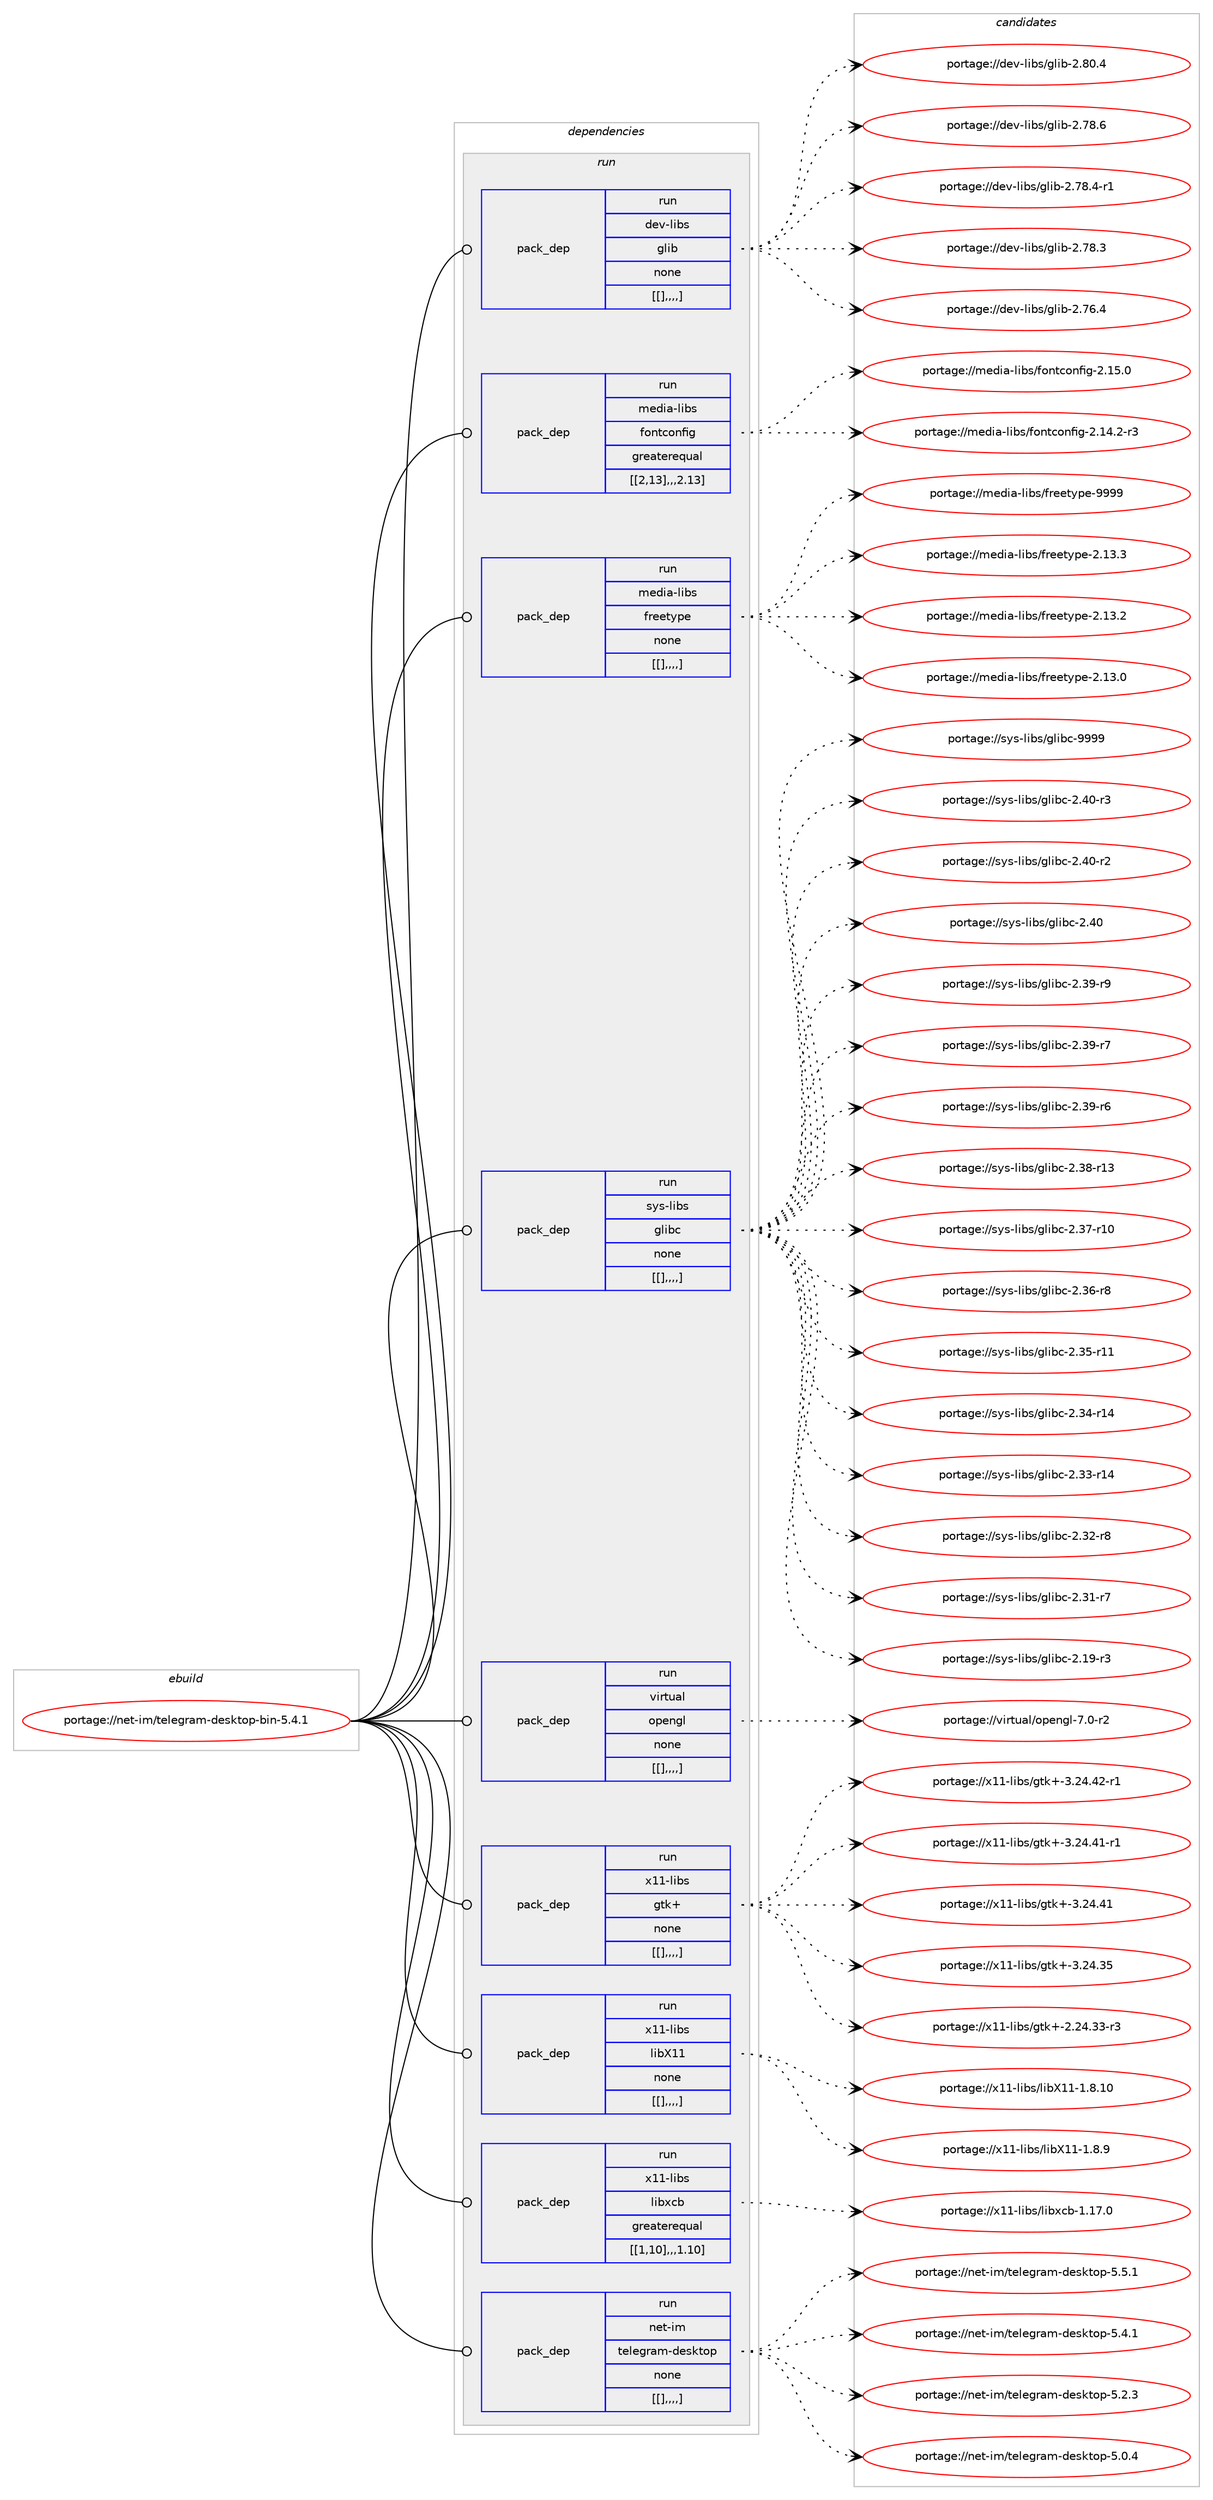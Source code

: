 digraph prolog {

# *************
# Graph options
# *************

newrank=true;
concentrate=true;
compound=true;
graph [rankdir=LR,fontname=Helvetica,fontsize=10,ranksep=1.5];#, ranksep=2.5, nodesep=0.2];
edge  [arrowhead=vee];
node  [fontname=Helvetica,fontsize=10];

# **********
# The ebuild
# **********

subgraph cluster_leftcol {
color=gray;
label=<<i>ebuild</i>>;
id [label="portage://net-im/telegram-desktop-bin-5.4.1", color=red, width=4, href="../net-im/telegram-desktop-bin-5.4.1.svg"];
}

# ****************
# The dependencies
# ****************

subgraph cluster_midcol {
color=gray;
label=<<i>dependencies</i>>;
subgraph cluster_compile {
fillcolor="#eeeeee";
style=filled;
label=<<i>compile</i>>;
}
subgraph cluster_compileandrun {
fillcolor="#eeeeee";
style=filled;
label=<<i>compile and run</i>>;
}
subgraph cluster_run {
fillcolor="#eeeeee";
style=filled;
label=<<i>run</i>>;
subgraph pack273648 {
dependency373360 [label=<<TABLE BORDER="0" CELLBORDER="1" CELLSPACING="0" CELLPADDING="4" WIDTH="220"><TR><TD ROWSPAN="6" CELLPADDING="30">pack_dep</TD></TR><TR><TD WIDTH="110">run</TD></TR><TR><TD>dev-libs</TD></TR><TR><TD>glib</TD></TR><TR><TD>none</TD></TR><TR><TD>[[],,,,]</TD></TR></TABLE>>, shape=none, color=blue];
}
id:e -> dependency373360:w [weight=20,style="solid",arrowhead="odot"];
subgraph pack273649 {
dependency373361 [label=<<TABLE BORDER="0" CELLBORDER="1" CELLSPACING="0" CELLPADDING="4" WIDTH="220"><TR><TD ROWSPAN="6" CELLPADDING="30">pack_dep</TD></TR><TR><TD WIDTH="110">run</TD></TR><TR><TD>media-libs</TD></TR><TR><TD>fontconfig</TD></TR><TR><TD>greaterequal</TD></TR><TR><TD>[[2,13],,,2.13]</TD></TR></TABLE>>, shape=none, color=blue];
}
id:e -> dependency373361:w [weight=20,style="solid",arrowhead="odot"];
subgraph pack273650 {
dependency373362 [label=<<TABLE BORDER="0" CELLBORDER="1" CELLSPACING="0" CELLPADDING="4" WIDTH="220"><TR><TD ROWSPAN="6" CELLPADDING="30">pack_dep</TD></TR><TR><TD WIDTH="110">run</TD></TR><TR><TD>media-libs</TD></TR><TR><TD>freetype</TD></TR><TR><TD>none</TD></TR><TR><TD>[[],,,,]</TD></TR></TABLE>>, shape=none, color=blue];
}
id:e -> dependency373362:w [weight=20,style="solid",arrowhead="odot"];
subgraph pack273651 {
dependency373363 [label=<<TABLE BORDER="0" CELLBORDER="1" CELLSPACING="0" CELLPADDING="4" WIDTH="220"><TR><TD ROWSPAN="6" CELLPADDING="30">pack_dep</TD></TR><TR><TD WIDTH="110">run</TD></TR><TR><TD>sys-libs</TD></TR><TR><TD>glibc</TD></TR><TR><TD>none</TD></TR><TR><TD>[[],,,,]</TD></TR></TABLE>>, shape=none, color=blue];
}
id:e -> dependency373363:w [weight=20,style="solid",arrowhead="odot"];
subgraph pack273652 {
dependency373364 [label=<<TABLE BORDER="0" CELLBORDER="1" CELLSPACING="0" CELLPADDING="4" WIDTH="220"><TR><TD ROWSPAN="6" CELLPADDING="30">pack_dep</TD></TR><TR><TD WIDTH="110">run</TD></TR><TR><TD>virtual</TD></TR><TR><TD>opengl</TD></TR><TR><TD>none</TD></TR><TR><TD>[[],,,,]</TD></TR></TABLE>>, shape=none, color=blue];
}
id:e -> dependency373364:w [weight=20,style="solid",arrowhead="odot"];
subgraph pack273653 {
dependency373365 [label=<<TABLE BORDER="0" CELLBORDER="1" CELLSPACING="0" CELLPADDING="4" WIDTH="220"><TR><TD ROWSPAN="6" CELLPADDING="30">pack_dep</TD></TR><TR><TD WIDTH="110">run</TD></TR><TR><TD>x11-libs</TD></TR><TR><TD>gtk+</TD></TR><TR><TD>none</TD></TR><TR><TD>[[],,,,]</TD></TR></TABLE>>, shape=none, color=blue];
}
id:e -> dependency373365:w [weight=20,style="solid",arrowhead="odot"];
subgraph pack273654 {
dependency373366 [label=<<TABLE BORDER="0" CELLBORDER="1" CELLSPACING="0" CELLPADDING="4" WIDTH="220"><TR><TD ROWSPAN="6" CELLPADDING="30">pack_dep</TD></TR><TR><TD WIDTH="110">run</TD></TR><TR><TD>x11-libs</TD></TR><TR><TD>libX11</TD></TR><TR><TD>none</TD></TR><TR><TD>[[],,,,]</TD></TR></TABLE>>, shape=none, color=blue];
}
id:e -> dependency373366:w [weight=20,style="solid",arrowhead="odot"];
subgraph pack273655 {
dependency373367 [label=<<TABLE BORDER="0" CELLBORDER="1" CELLSPACING="0" CELLPADDING="4" WIDTH="220"><TR><TD ROWSPAN="6" CELLPADDING="30">pack_dep</TD></TR><TR><TD WIDTH="110">run</TD></TR><TR><TD>x11-libs</TD></TR><TR><TD>libxcb</TD></TR><TR><TD>greaterequal</TD></TR><TR><TD>[[1,10],,,1.10]</TD></TR></TABLE>>, shape=none, color=blue];
}
id:e -> dependency373367:w [weight=20,style="solid",arrowhead="odot"];
subgraph pack273656 {
dependency373368 [label=<<TABLE BORDER="0" CELLBORDER="1" CELLSPACING="0" CELLPADDING="4" WIDTH="220"><TR><TD ROWSPAN="6" CELLPADDING="30">pack_dep</TD></TR><TR><TD WIDTH="110">run</TD></TR><TR><TD>net-im</TD></TR><TR><TD>telegram-desktop</TD></TR><TR><TD>none</TD></TR><TR><TD>[[],,,,]</TD></TR></TABLE>>, shape=none, color=blue];
}
id:e -> dependency373368:w [weight=20,style="solid",arrowhead="odot"];
}
}

# **************
# The candidates
# **************

subgraph cluster_choices {
rank=same;
color=gray;
label=<<i>candidates</i>>;

subgraph choice273648 {
color=black;
nodesep=1;
choice1001011184510810598115471031081059845504656484652 [label="portage://dev-libs/glib-2.80.4", color=red, width=4,href="../dev-libs/glib-2.80.4.svg"];
choice1001011184510810598115471031081059845504655564654 [label="portage://dev-libs/glib-2.78.6", color=red, width=4,href="../dev-libs/glib-2.78.6.svg"];
choice10010111845108105981154710310810598455046555646524511449 [label="portage://dev-libs/glib-2.78.4-r1", color=red, width=4,href="../dev-libs/glib-2.78.4-r1.svg"];
choice1001011184510810598115471031081059845504655564651 [label="portage://dev-libs/glib-2.78.3", color=red, width=4,href="../dev-libs/glib-2.78.3.svg"];
choice1001011184510810598115471031081059845504655544652 [label="portage://dev-libs/glib-2.76.4", color=red, width=4,href="../dev-libs/glib-2.76.4.svg"];
dependency373360:e -> choice1001011184510810598115471031081059845504656484652:w [style=dotted,weight="100"];
dependency373360:e -> choice1001011184510810598115471031081059845504655564654:w [style=dotted,weight="100"];
dependency373360:e -> choice10010111845108105981154710310810598455046555646524511449:w [style=dotted,weight="100"];
dependency373360:e -> choice1001011184510810598115471031081059845504655564651:w [style=dotted,weight="100"];
dependency373360:e -> choice1001011184510810598115471031081059845504655544652:w [style=dotted,weight="100"];
}
subgraph choice273649 {
color=black;
nodesep=1;
choice109101100105974510810598115471021111101169911111010210510345504649534648 [label="portage://media-libs/fontconfig-2.15.0", color=red, width=4,href="../media-libs/fontconfig-2.15.0.svg"];
choice1091011001059745108105981154710211111011699111110102105103455046495246504511451 [label="portage://media-libs/fontconfig-2.14.2-r3", color=red, width=4,href="../media-libs/fontconfig-2.14.2-r3.svg"];
dependency373361:e -> choice109101100105974510810598115471021111101169911111010210510345504649534648:w [style=dotted,weight="100"];
dependency373361:e -> choice1091011001059745108105981154710211111011699111110102105103455046495246504511451:w [style=dotted,weight="100"];
}
subgraph choice273650 {
color=black;
nodesep=1;
choice109101100105974510810598115471021141011011161211121014557575757 [label="portage://media-libs/freetype-9999", color=red, width=4,href="../media-libs/freetype-9999.svg"];
choice1091011001059745108105981154710211410110111612111210145504649514651 [label="portage://media-libs/freetype-2.13.3", color=red, width=4,href="../media-libs/freetype-2.13.3.svg"];
choice1091011001059745108105981154710211410110111612111210145504649514650 [label="portage://media-libs/freetype-2.13.2", color=red, width=4,href="../media-libs/freetype-2.13.2.svg"];
choice1091011001059745108105981154710211410110111612111210145504649514648 [label="portage://media-libs/freetype-2.13.0", color=red, width=4,href="../media-libs/freetype-2.13.0.svg"];
dependency373362:e -> choice109101100105974510810598115471021141011011161211121014557575757:w [style=dotted,weight="100"];
dependency373362:e -> choice1091011001059745108105981154710211410110111612111210145504649514651:w [style=dotted,weight="100"];
dependency373362:e -> choice1091011001059745108105981154710211410110111612111210145504649514650:w [style=dotted,weight="100"];
dependency373362:e -> choice1091011001059745108105981154710211410110111612111210145504649514648:w [style=dotted,weight="100"];
}
subgraph choice273651 {
color=black;
nodesep=1;
choice11512111545108105981154710310810598994557575757 [label="portage://sys-libs/glibc-9999", color=red, width=4,href="../sys-libs/glibc-9999.svg"];
choice115121115451081059811547103108105989945504652484511451 [label="portage://sys-libs/glibc-2.40-r3", color=red, width=4,href="../sys-libs/glibc-2.40-r3.svg"];
choice115121115451081059811547103108105989945504652484511450 [label="portage://sys-libs/glibc-2.40-r2", color=red, width=4,href="../sys-libs/glibc-2.40-r2.svg"];
choice11512111545108105981154710310810598994550465248 [label="portage://sys-libs/glibc-2.40", color=red, width=4,href="../sys-libs/glibc-2.40.svg"];
choice115121115451081059811547103108105989945504651574511457 [label="portage://sys-libs/glibc-2.39-r9", color=red, width=4,href="../sys-libs/glibc-2.39-r9.svg"];
choice115121115451081059811547103108105989945504651574511455 [label="portage://sys-libs/glibc-2.39-r7", color=red, width=4,href="../sys-libs/glibc-2.39-r7.svg"];
choice115121115451081059811547103108105989945504651574511454 [label="portage://sys-libs/glibc-2.39-r6", color=red, width=4,href="../sys-libs/glibc-2.39-r6.svg"];
choice11512111545108105981154710310810598994550465156451144951 [label="portage://sys-libs/glibc-2.38-r13", color=red, width=4,href="../sys-libs/glibc-2.38-r13.svg"];
choice11512111545108105981154710310810598994550465155451144948 [label="portage://sys-libs/glibc-2.37-r10", color=red, width=4,href="../sys-libs/glibc-2.37-r10.svg"];
choice115121115451081059811547103108105989945504651544511456 [label="portage://sys-libs/glibc-2.36-r8", color=red, width=4,href="../sys-libs/glibc-2.36-r8.svg"];
choice11512111545108105981154710310810598994550465153451144949 [label="portage://sys-libs/glibc-2.35-r11", color=red, width=4,href="../sys-libs/glibc-2.35-r11.svg"];
choice11512111545108105981154710310810598994550465152451144952 [label="portage://sys-libs/glibc-2.34-r14", color=red, width=4,href="../sys-libs/glibc-2.34-r14.svg"];
choice11512111545108105981154710310810598994550465151451144952 [label="portage://sys-libs/glibc-2.33-r14", color=red, width=4,href="../sys-libs/glibc-2.33-r14.svg"];
choice115121115451081059811547103108105989945504651504511456 [label="portage://sys-libs/glibc-2.32-r8", color=red, width=4,href="../sys-libs/glibc-2.32-r8.svg"];
choice115121115451081059811547103108105989945504651494511455 [label="portage://sys-libs/glibc-2.31-r7", color=red, width=4,href="../sys-libs/glibc-2.31-r7.svg"];
choice115121115451081059811547103108105989945504649574511451 [label="portage://sys-libs/glibc-2.19-r3", color=red, width=4,href="../sys-libs/glibc-2.19-r3.svg"];
dependency373363:e -> choice11512111545108105981154710310810598994557575757:w [style=dotted,weight="100"];
dependency373363:e -> choice115121115451081059811547103108105989945504652484511451:w [style=dotted,weight="100"];
dependency373363:e -> choice115121115451081059811547103108105989945504652484511450:w [style=dotted,weight="100"];
dependency373363:e -> choice11512111545108105981154710310810598994550465248:w [style=dotted,weight="100"];
dependency373363:e -> choice115121115451081059811547103108105989945504651574511457:w [style=dotted,weight="100"];
dependency373363:e -> choice115121115451081059811547103108105989945504651574511455:w [style=dotted,weight="100"];
dependency373363:e -> choice115121115451081059811547103108105989945504651574511454:w [style=dotted,weight="100"];
dependency373363:e -> choice11512111545108105981154710310810598994550465156451144951:w [style=dotted,weight="100"];
dependency373363:e -> choice11512111545108105981154710310810598994550465155451144948:w [style=dotted,weight="100"];
dependency373363:e -> choice115121115451081059811547103108105989945504651544511456:w [style=dotted,weight="100"];
dependency373363:e -> choice11512111545108105981154710310810598994550465153451144949:w [style=dotted,weight="100"];
dependency373363:e -> choice11512111545108105981154710310810598994550465152451144952:w [style=dotted,weight="100"];
dependency373363:e -> choice11512111545108105981154710310810598994550465151451144952:w [style=dotted,weight="100"];
dependency373363:e -> choice115121115451081059811547103108105989945504651504511456:w [style=dotted,weight="100"];
dependency373363:e -> choice115121115451081059811547103108105989945504651494511455:w [style=dotted,weight="100"];
dependency373363:e -> choice115121115451081059811547103108105989945504649574511451:w [style=dotted,weight="100"];
}
subgraph choice273652 {
color=black;
nodesep=1;
choice1181051141161179710847111112101110103108455546484511450 [label="portage://virtual/opengl-7.0-r2", color=red, width=4,href="../virtual/opengl-7.0-r2.svg"];
dependency373364:e -> choice1181051141161179710847111112101110103108455546484511450:w [style=dotted,weight="100"];
}
subgraph choice273653 {
color=black;
nodesep=1;
choice12049494510810598115471031161074345514650524652504511449 [label="portage://x11-libs/gtk+-3.24.42-r1", color=red, width=4,href="../x11-libs/gtk+-3.24.42-r1.svg"];
choice12049494510810598115471031161074345514650524652494511449 [label="portage://x11-libs/gtk+-3.24.41-r1", color=red, width=4,href="../x11-libs/gtk+-3.24.41-r1.svg"];
choice1204949451081059811547103116107434551465052465249 [label="portage://x11-libs/gtk+-3.24.41", color=red, width=4,href="../x11-libs/gtk+-3.24.41.svg"];
choice1204949451081059811547103116107434551465052465153 [label="portage://x11-libs/gtk+-3.24.35", color=red, width=4,href="../x11-libs/gtk+-3.24.35.svg"];
choice12049494510810598115471031161074345504650524651514511451 [label="portage://x11-libs/gtk+-2.24.33-r3", color=red, width=4,href="../x11-libs/gtk+-2.24.33-r3.svg"];
dependency373365:e -> choice12049494510810598115471031161074345514650524652504511449:w [style=dotted,weight="100"];
dependency373365:e -> choice12049494510810598115471031161074345514650524652494511449:w [style=dotted,weight="100"];
dependency373365:e -> choice1204949451081059811547103116107434551465052465249:w [style=dotted,weight="100"];
dependency373365:e -> choice1204949451081059811547103116107434551465052465153:w [style=dotted,weight="100"];
dependency373365:e -> choice12049494510810598115471031161074345504650524651514511451:w [style=dotted,weight="100"];
}
subgraph choice273654 {
color=black;
nodesep=1;
choice12049494510810598115471081059888494945494656464948 [label="portage://x11-libs/libX11-1.8.10", color=red, width=4,href="../x11-libs/libX11-1.8.10.svg"];
choice120494945108105981154710810598884949454946564657 [label="portage://x11-libs/libX11-1.8.9", color=red, width=4,href="../x11-libs/libX11-1.8.9.svg"];
dependency373366:e -> choice12049494510810598115471081059888494945494656464948:w [style=dotted,weight="100"];
dependency373366:e -> choice120494945108105981154710810598884949454946564657:w [style=dotted,weight="100"];
}
subgraph choice273655 {
color=black;
nodesep=1;
choice120494945108105981154710810598120999845494649554648 [label="portage://x11-libs/libxcb-1.17.0", color=red, width=4,href="../x11-libs/libxcb-1.17.0.svg"];
dependency373367:e -> choice120494945108105981154710810598120999845494649554648:w [style=dotted,weight="100"];
}
subgraph choice273656 {
color=black;
nodesep=1;
choice11010111645105109471161011081011031149710945100101115107116111112455346534649 [label="portage://net-im/telegram-desktop-5.5.1", color=red, width=4,href="../net-im/telegram-desktop-5.5.1.svg"];
choice11010111645105109471161011081011031149710945100101115107116111112455346524649 [label="portage://net-im/telegram-desktop-5.4.1", color=red, width=4,href="../net-im/telegram-desktop-5.4.1.svg"];
choice11010111645105109471161011081011031149710945100101115107116111112455346504651 [label="portage://net-im/telegram-desktop-5.2.3", color=red, width=4,href="../net-im/telegram-desktop-5.2.3.svg"];
choice11010111645105109471161011081011031149710945100101115107116111112455346484652 [label="portage://net-im/telegram-desktop-5.0.4", color=red, width=4,href="../net-im/telegram-desktop-5.0.4.svg"];
dependency373368:e -> choice11010111645105109471161011081011031149710945100101115107116111112455346534649:w [style=dotted,weight="100"];
dependency373368:e -> choice11010111645105109471161011081011031149710945100101115107116111112455346524649:w [style=dotted,weight="100"];
dependency373368:e -> choice11010111645105109471161011081011031149710945100101115107116111112455346504651:w [style=dotted,weight="100"];
dependency373368:e -> choice11010111645105109471161011081011031149710945100101115107116111112455346484652:w [style=dotted,weight="100"];
}
}

}
